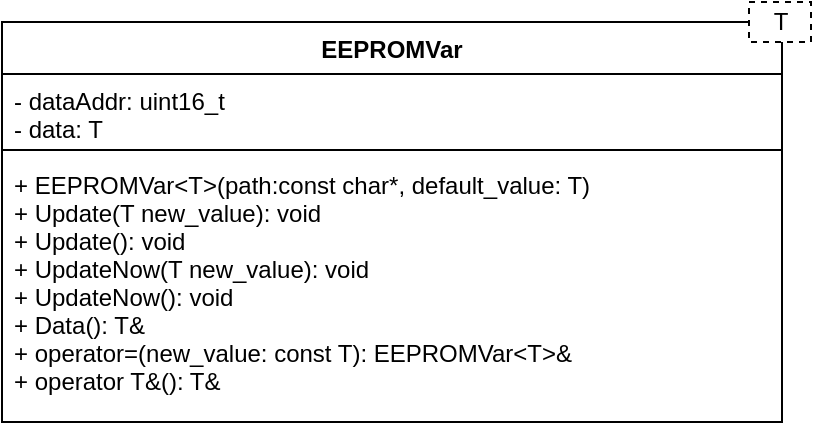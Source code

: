 <mxfile version="21.2.9" type="device">
  <diagram id="DedFYuknbq_vAPVtTDtG" name="Page-1">
    <mxGraphModel dx="42" dy="473" grid="1" gridSize="10" guides="1" tooltips="1" connect="1" arrows="1" fold="1" page="1" pageScale="1" pageWidth="827" pageHeight="1169" math="0" shadow="0">
      <root>
        <mxCell id="0" />
        <mxCell id="1" parent="0" />
        <mxCell id="x5uXmW15WvEP2qOI-JBr-44" value="EEPROMVar" style="swimlane;fontStyle=1;align=center;verticalAlign=top;childLayout=stackLayout;horizontal=1;startSize=26;horizontalStack=0;resizeParent=1;resizeParentMax=0;resizeLast=0;collapsible=1;marginBottom=0;" vertex="1" parent="1">
          <mxGeometry x="880" y="40" width="390" height="200" as="geometry" />
        </mxCell>
        <mxCell id="x5uXmW15WvEP2qOI-JBr-45" value="- dataAddr: uint16_t&#xa;- data: T" style="text;strokeColor=none;fillColor=none;align=left;verticalAlign=top;spacingLeft=4;spacingRight=4;overflow=hidden;rotatable=0;points=[[0,0.5],[1,0.5]];portConstraint=eastwest;fontStyle=0" vertex="1" parent="x5uXmW15WvEP2qOI-JBr-44">
          <mxGeometry y="26" width="390" height="34" as="geometry" />
        </mxCell>
        <mxCell id="x5uXmW15WvEP2qOI-JBr-46" value="" style="line;strokeWidth=1;fillColor=none;align=left;verticalAlign=middle;spacingTop=-1;spacingLeft=3;spacingRight=3;rotatable=0;labelPosition=right;points=[];portConstraint=eastwest;" vertex="1" parent="x5uXmW15WvEP2qOI-JBr-44">
          <mxGeometry y="60" width="390" height="8" as="geometry" />
        </mxCell>
        <mxCell id="x5uXmW15WvEP2qOI-JBr-47" value="+ EEPROMVar&lt;T&gt;(path:const char*, default_value: T)&#xa;+ Update(T new_value): void&#xa;+ Update(): void&#xa;+ UpdateNow(T new_value): void&#xa;+ UpdateNow(): void&#xa;+ Data(): T&amp;&#xa;+ operator=(new_value: const T): EEPROMVar&lt;T&gt;&amp;&#xa;+ operator T&amp;(): T&amp;" style="text;strokeColor=none;fillColor=none;align=left;verticalAlign=top;spacingLeft=4;spacingRight=4;overflow=hidden;rotatable=0;points=[[0,0.5],[1,0.5]];portConstraint=eastwest;" vertex="1" parent="x5uXmW15WvEP2qOI-JBr-44">
          <mxGeometry y="68" width="390" height="132" as="geometry" />
        </mxCell>
        <mxCell id="x5uXmW15WvEP2qOI-JBr-48" value="T" style="rounded=0;whiteSpace=wrap;html=1;dashed=1;" vertex="1" parent="1">
          <mxGeometry x="1253.5" y="30" width="31" height="20" as="geometry" />
        </mxCell>
      </root>
    </mxGraphModel>
  </diagram>
</mxfile>
